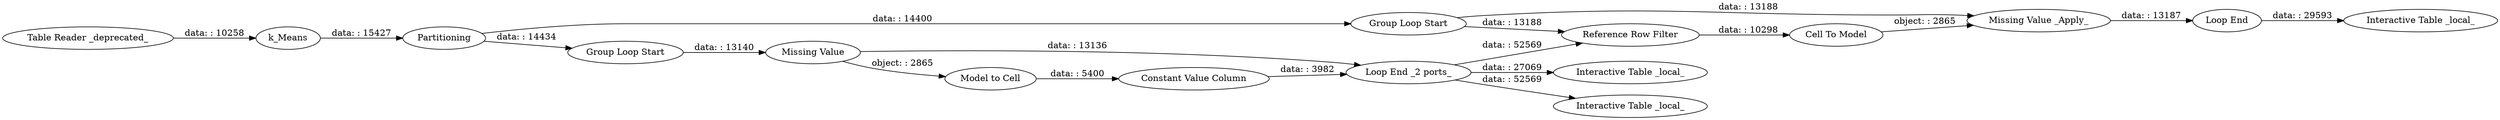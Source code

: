 digraph {
	"7899451696908138870_19" [label=Partitioning]
	"7899451696908138870_44" [label="Missing Value _Apply_"]
	"7899451696908138870_24" [label="Loop End _2 ports_"]
	"7899451696908138870_3" [label="Missing Value"]
	"7899451696908138870_41" [label="Loop End"]
	"7899451696908138870_46" [label="Interactive Table _local_"]
	"7899451696908138870_42" [label="Model to Cell"]
	"7899451696908138870_47" [label="Interactive Table _local_"]
	"7899451696908138870_20" [label="Table Reader _deprecated_"]
	"7899451696908138870_26" [label="Group Loop Start"]
	"7899451696908138870_2" [label="Group Loop Start"]
	"7899451696908138870_21" [label=k_Means]
	"7899451696908138870_48" [label="Interactive Table _local_"]
	"7899451696908138870_32" [label="Reference Row Filter"]
	"7899451696908138870_45" [label="Constant Value Column"]
	"7899451696908138870_43" [label="Cell To Model"]
	"7899451696908138870_19" -> "7899451696908138870_2" [label="data: : 14434"]
	"7899451696908138870_3" -> "7899451696908138870_24" [label="data: : 13136"]
	"7899451696908138870_26" -> "7899451696908138870_32" [label="data: : 13188"]
	"7899451696908138870_43" -> "7899451696908138870_44" [label="object: : 2865"]
	"7899451696908138870_24" -> "7899451696908138870_48" [label="data: : 52569"]
	"7899451696908138870_19" -> "7899451696908138870_26" [label="data: : 14400"]
	"7899451696908138870_2" -> "7899451696908138870_3" [label="data: : 13140"]
	"7899451696908138870_3" -> "7899451696908138870_42" [label="object: : 2865"]
	"7899451696908138870_20" -> "7899451696908138870_21" [label="data: : 10258"]
	"7899451696908138870_26" -> "7899451696908138870_44" [label="data: : 13188"]
	"7899451696908138870_32" -> "7899451696908138870_43" [label="data: : 10298"]
	"7899451696908138870_24" -> "7899451696908138870_32" [label="data: : 52569"]
	"7899451696908138870_41" -> "7899451696908138870_47" [label="data: : 29593"]
	"7899451696908138870_21" -> "7899451696908138870_19" [label="data: : 15427"]
	"7899451696908138870_42" -> "7899451696908138870_45" [label="data: : 5400"]
	"7899451696908138870_24" -> "7899451696908138870_46" [label="data: : 27069"]
	"7899451696908138870_45" -> "7899451696908138870_24" [label="data: : 3982"]
	"7899451696908138870_44" -> "7899451696908138870_41" [label="data: : 13187"]
	rankdir=LR
}
